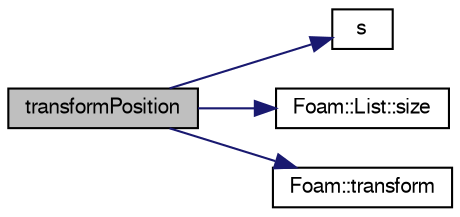 digraph "transformPosition"
{
  bgcolor="transparent";
  edge [fontname="FreeSans",fontsize="10",labelfontname="FreeSans",labelfontsize="10"];
  node [fontname="FreeSans",fontsize="10",shape=record];
  rankdir="LR";
  Node2466 [label="transformPosition",height=0.2,width=0.4,color="black", fillcolor="grey75", style="filled", fontcolor="black"];
  Node2466 -> Node2467 [color="midnightblue",fontsize="10",style="solid",fontname="FreeSans"];
  Node2467 [label="s",height=0.2,width=0.4,color="black",URL="$a18905.html#abb9c4233033fad2ad0206cd4adad3b9f"];
  Node2466 -> Node2468 [color="midnightblue",fontsize="10",style="solid",fontname="FreeSans"];
  Node2468 [label="Foam::List::size",height=0.2,width=0.4,color="black",URL="$a25694.html#a8a5f6fa29bd4b500caf186f60245b384",tooltip="Override size to be inconsistent with allocated storage. "];
  Node2466 -> Node2469 [color="midnightblue",fontsize="10",style="solid",fontname="FreeSans"];
  Node2469 [label="Foam::transform",height=0.2,width=0.4,color="black",URL="$a21124.html#a919915170941701c1223291531ad010c"];
}
